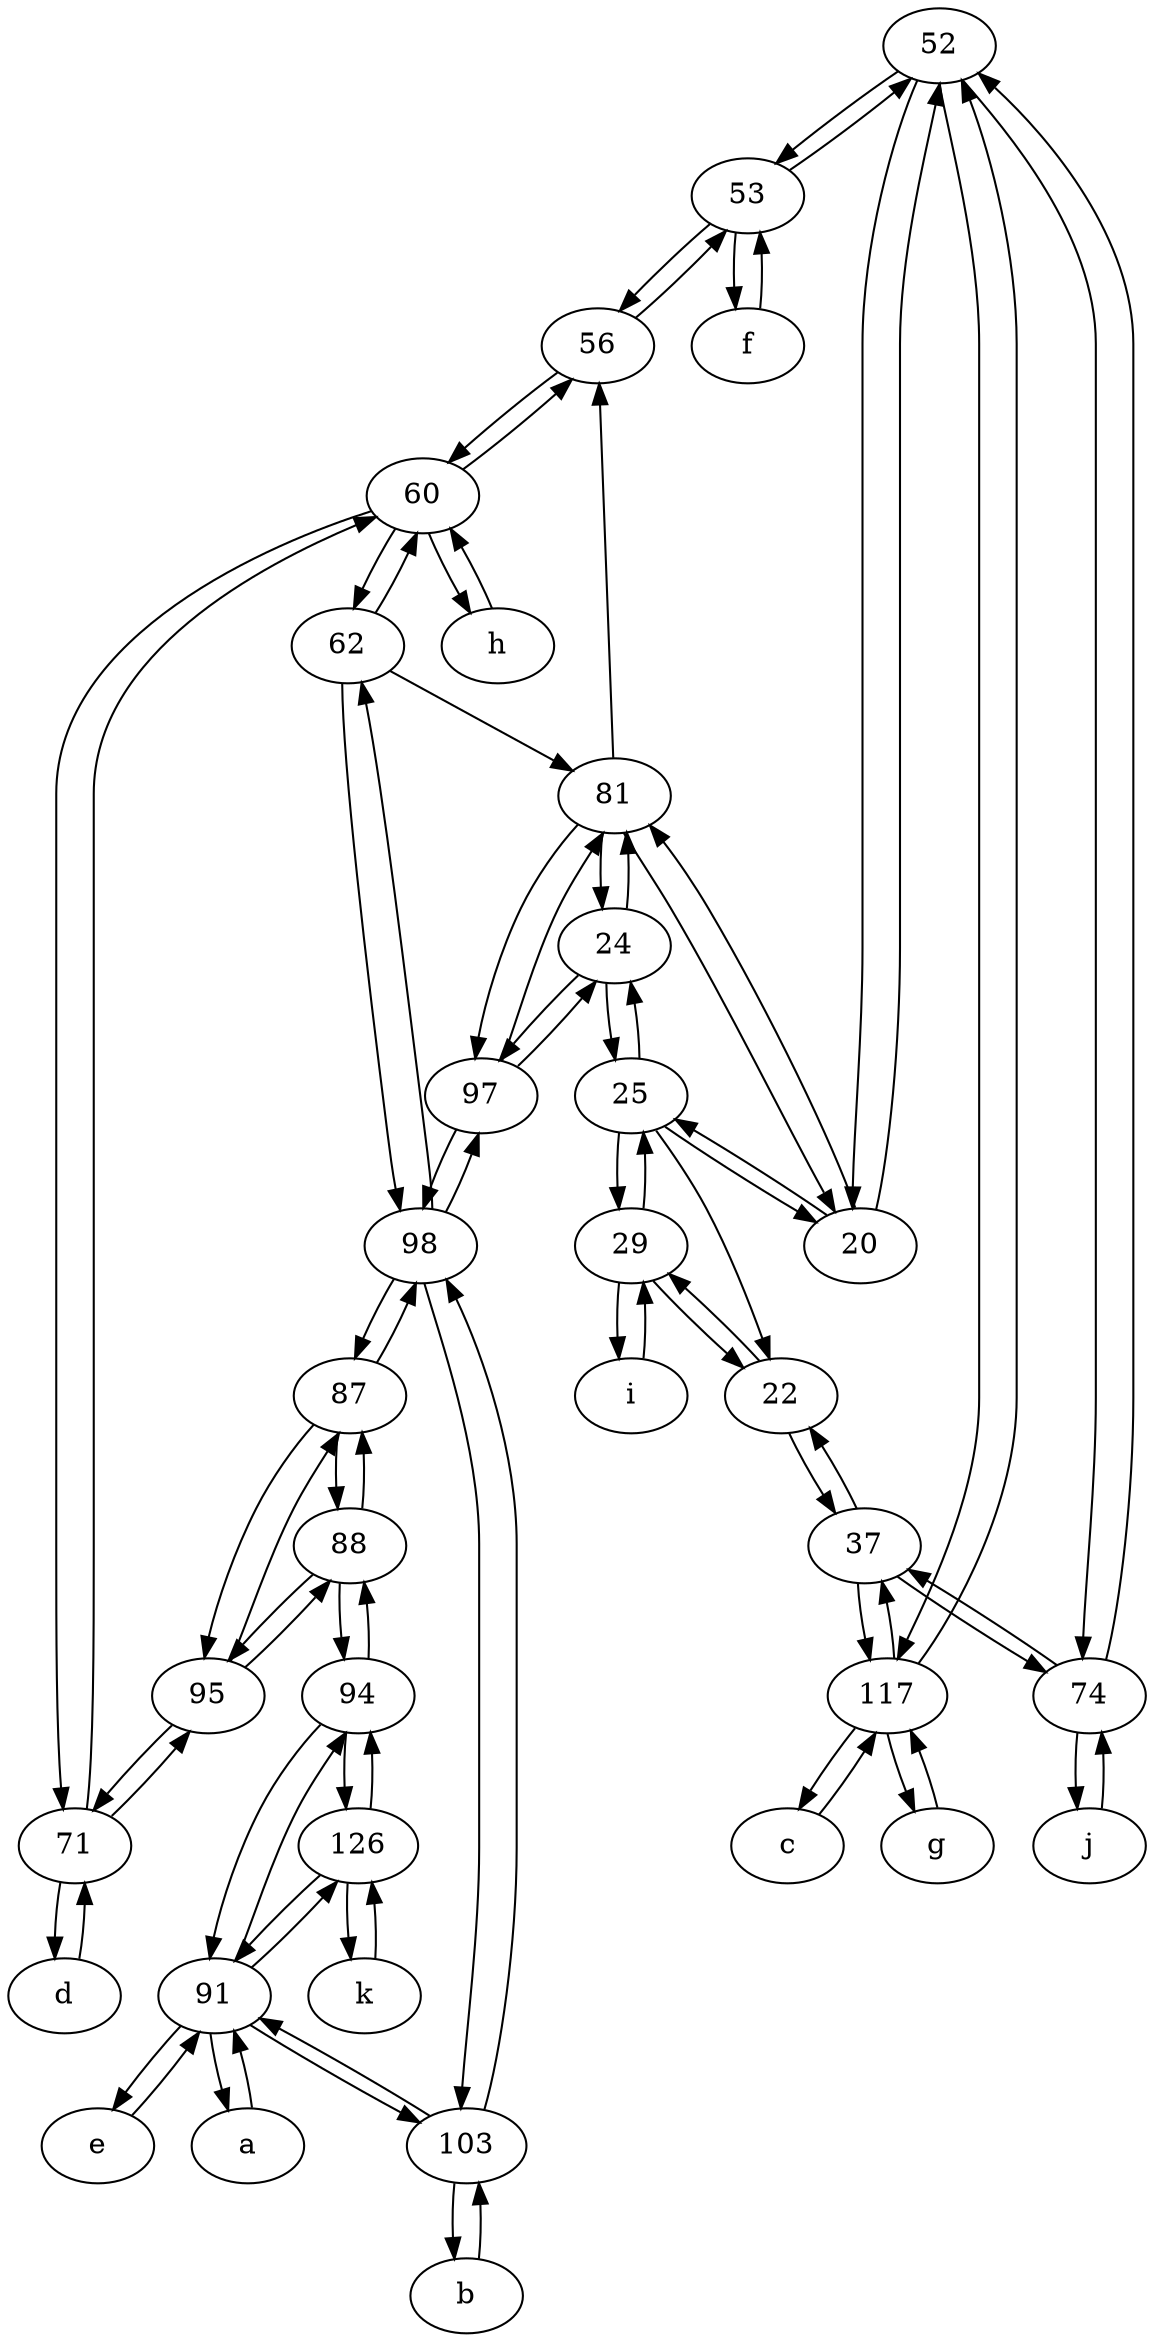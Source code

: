 digraph  {
	52;
	53;
	37;
	62;
	k;
	j;
	f [pos="15,45!"];
	24;
	i;
	71;
	22;
	e [pos="30,50!"];
	103;
	81;
	h;
	25;
	88;
	117;
	60;
	a [pos="40,10!"];
	20;
	91;
	g;
	d [pos="20,30!"];
	98;
	97;
	56;
	29;
	126;
	87;
	95;
	b [pos="50,20!"];
	94;
	c [pos="20,10!"];
	74;
	60 -> 62;
	22 -> 29;
	98 -> 62;
	f -> 53;
	94 -> 126;
	91 -> 126;
	74 -> 52;
	98 -> 97;
	95 -> 71;
	91 -> a;
	97 -> 98;
	a -> 91;
	25 -> 29;
	87 -> 88;
	117 -> c;
	b -> 103;
	91 -> e;
	98 -> 103;
	103 -> 91;
	20 -> 52;
	22 -> 37;
	20 -> 81;
	91 -> 103;
	88 -> 95;
	81 -> 97;
	29 -> 25;
	103 -> b;
	37 -> 117;
	52 -> 74;
	126 -> k;
	52 -> 117;
	62 -> 60;
	29 -> 22;
	91 -> 94;
	20 -> 25;
	i -> 29;
	37 -> 22;
	c -> 117;
	81 -> 20;
	87 -> 95;
	126 -> 94;
	62 -> 98;
	98 -> 87;
	88 -> 94;
	24 -> 81;
	37 -> 74;
	e -> 91;
	53 -> 52;
	71 -> d;
	d -> 71;
	k -> 126;
	52 -> 53;
	25 -> 20;
	h -> 60;
	60 -> 56;
	103 -> 98;
	117 -> g;
	94 -> 91;
	81 -> 24;
	24 -> 25;
	53 -> f;
	29 -> i;
	71 -> 95;
	24 -> 97;
	74 -> 37;
	97 -> 24;
	95 -> 87;
	126 -> 91;
	25 -> 22;
	25 -> 24;
	71 -> 60;
	60 -> h;
	j -> 74;
	117 -> 37;
	56 -> 60;
	95 -> 88;
	94 -> 88;
	88 -> 87;
	62 -> 81;
	53 -> 56;
	60 -> 71;
	g -> 117;
	97 -> 81;
	117 -> 52;
	87 -> 98;
	52 -> 20;
	81 -> 56;
	56 -> 53;
	74 -> j;

	}